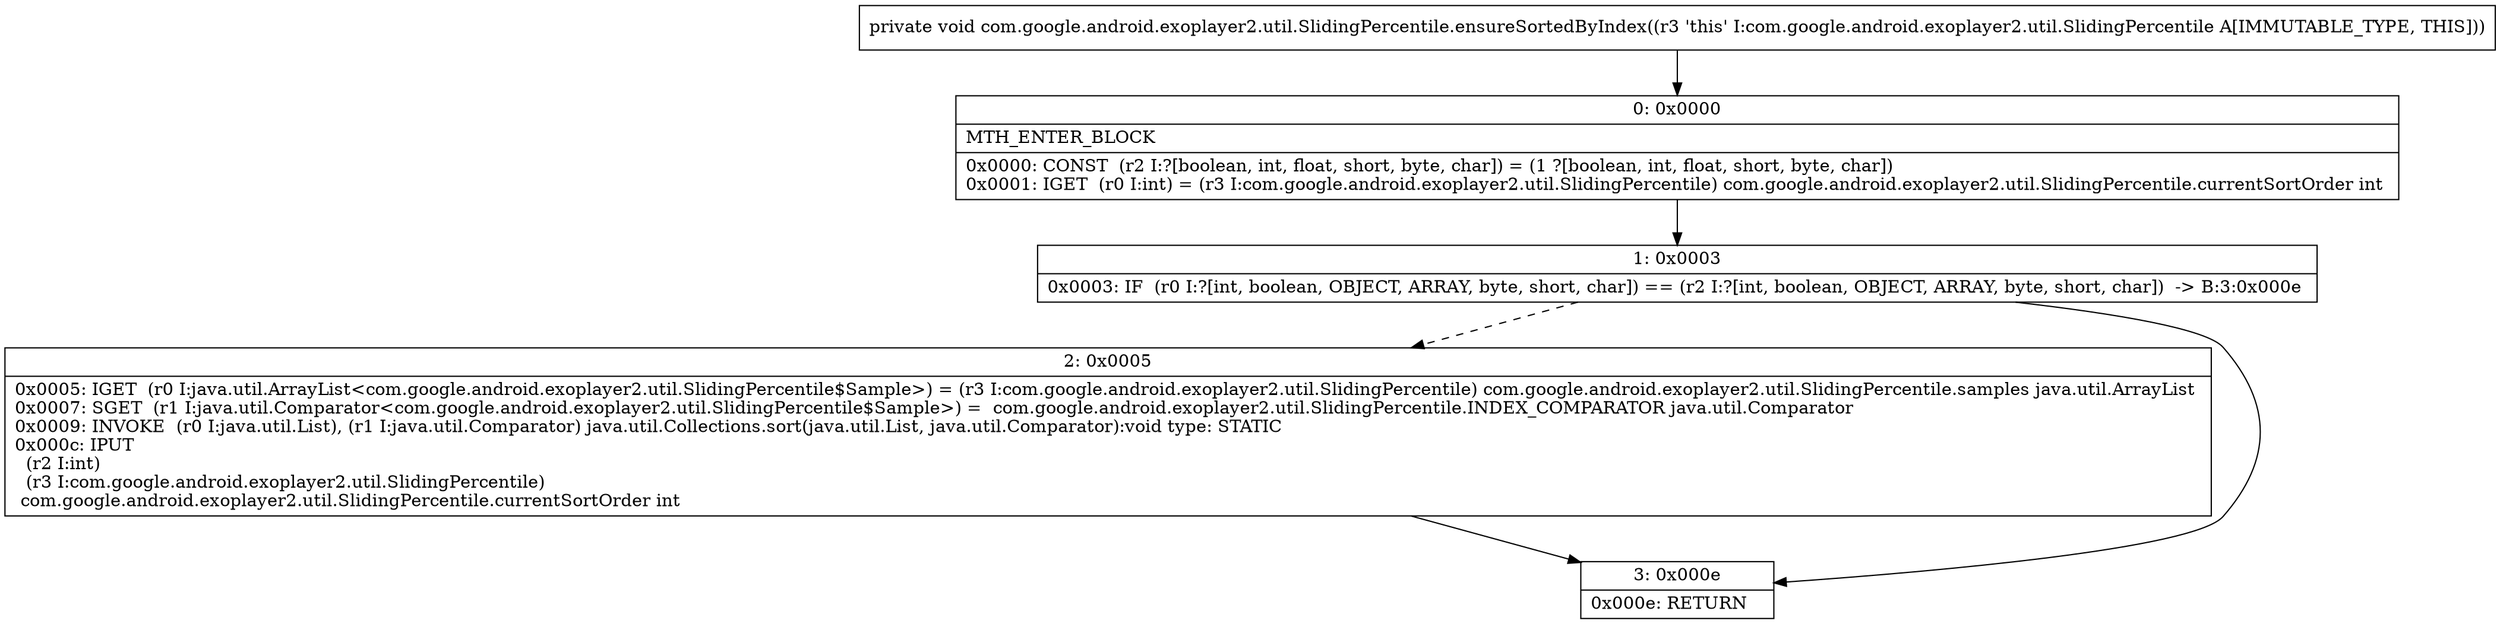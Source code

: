 digraph "CFG forcom.google.android.exoplayer2.util.SlidingPercentile.ensureSortedByIndex()V" {
Node_0 [shape=record,label="{0\:\ 0x0000|MTH_ENTER_BLOCK\l|0x0000: CONST  (r2 I:?[boolean, int, float, short, byte, char]) = (1 ?[boolean, int, float, short, byte, char]) \l0x0001: IGET  (r0 I:int) = (r3 I:com.google.android.exoplayer2.util.SlidingPercentile) com.google.android.exoplayer2.util.SlidingPercentile.currentSortOrder int \l}"];
Node_1 [shape=record,label="{1\:\ 0x0003|0x0003: IF  (r0 I:?[int, boolean, OBJECT, ARRAY, byte, short, char]) == (r2 I:?[int, boolean, OBJECT, ARRAY, byte, short, char])  \-\> B:3:0x000e \l}"];
Node_2 [shape=record,label="{2\:\ 0x0005|0x0005: IGET  (r0 I:java.util.ArrayList\<com.google.android.exoplayer2.util.SlidingPercentile$Sample\>) = (r3 I:com.google.android.exoplayer2.util.SlidingPercentile) com.google.android.exoplayer2.util.SlidingPercentile.samples java.util.ArrayList \l0x0007: SGET  (r1 I:java.util.Comparator\<com.google.android.exoplayer2.util.SlidingPercentile$Sample\>) =  com.google.android.exoplayer2.util.SlidingPercentile.INDEX_COMPARATOR java.util.Comparator \l0x0009: INVOKE  (r0 I:java.util.List), (r1 I:java.util.Comparator) java.util.Collections.sort(java.util.List, java.util.Comparator):void type: STATIC \l0x000c: IPUT  \l  (r2 I:int)\l  (r3 I:com.google.android.exoplayer2.util.SlidingPercentile)\l com.google.android.exoplayer2.util.SlidingPercentile.currentSortOrder int \l}"];
Node_3 [shape=record,label="{3\:\ 0x000e|0x000e: RETURN   \l}"];
MethodNode[shape=record,label="{private void com.google.android.exoplayer2.util.SlidingPercentile.ensureSortedByIndex((r3 'this' I:com.google.android.exoplayer2.util.SlidingPercentile A[IMMUTABLE_TYPE, THIS])) }"];
MethodNode -> Node_0;
Node_0 -> Node_1;
Node_1 -> Node_2[style=dashed];
Node_1 -> Node_3;
Node_2 -> Node_3;
}

